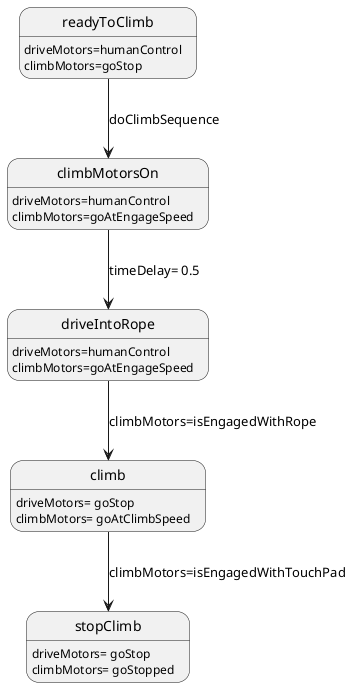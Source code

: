 @startuml

''''states

readyToClimb: driveMotors=humanControl
readyToClimb: climbMotors=goStop

climbMotorsOn: driveMotors=humanControl
climbMotorsOn: climbMotors=goAtEngageSpeed
 
driveIntoRope: driveMotors=humanControl
driveIntoRope: climbMotors=goAtEngageSpeed 

climb: driveMotors= goStop
climb: climbMotors= goAtClimbSpeed

stopClimb: driveMotors= goStop
stopClimb: climbMotors= goStopped

''''transitions

readyToClimb -down-> climbMotorsOn: doClimbSequence

climbMotorsOn -down-> driveIntoRope: timeDelay= 0.5

driveIntoRope -down-> climb: climbMotors=isEngagedWithRope

climb -down-> stopClimb: climbMotors=isEngagedWithTouchPad

@enduml
